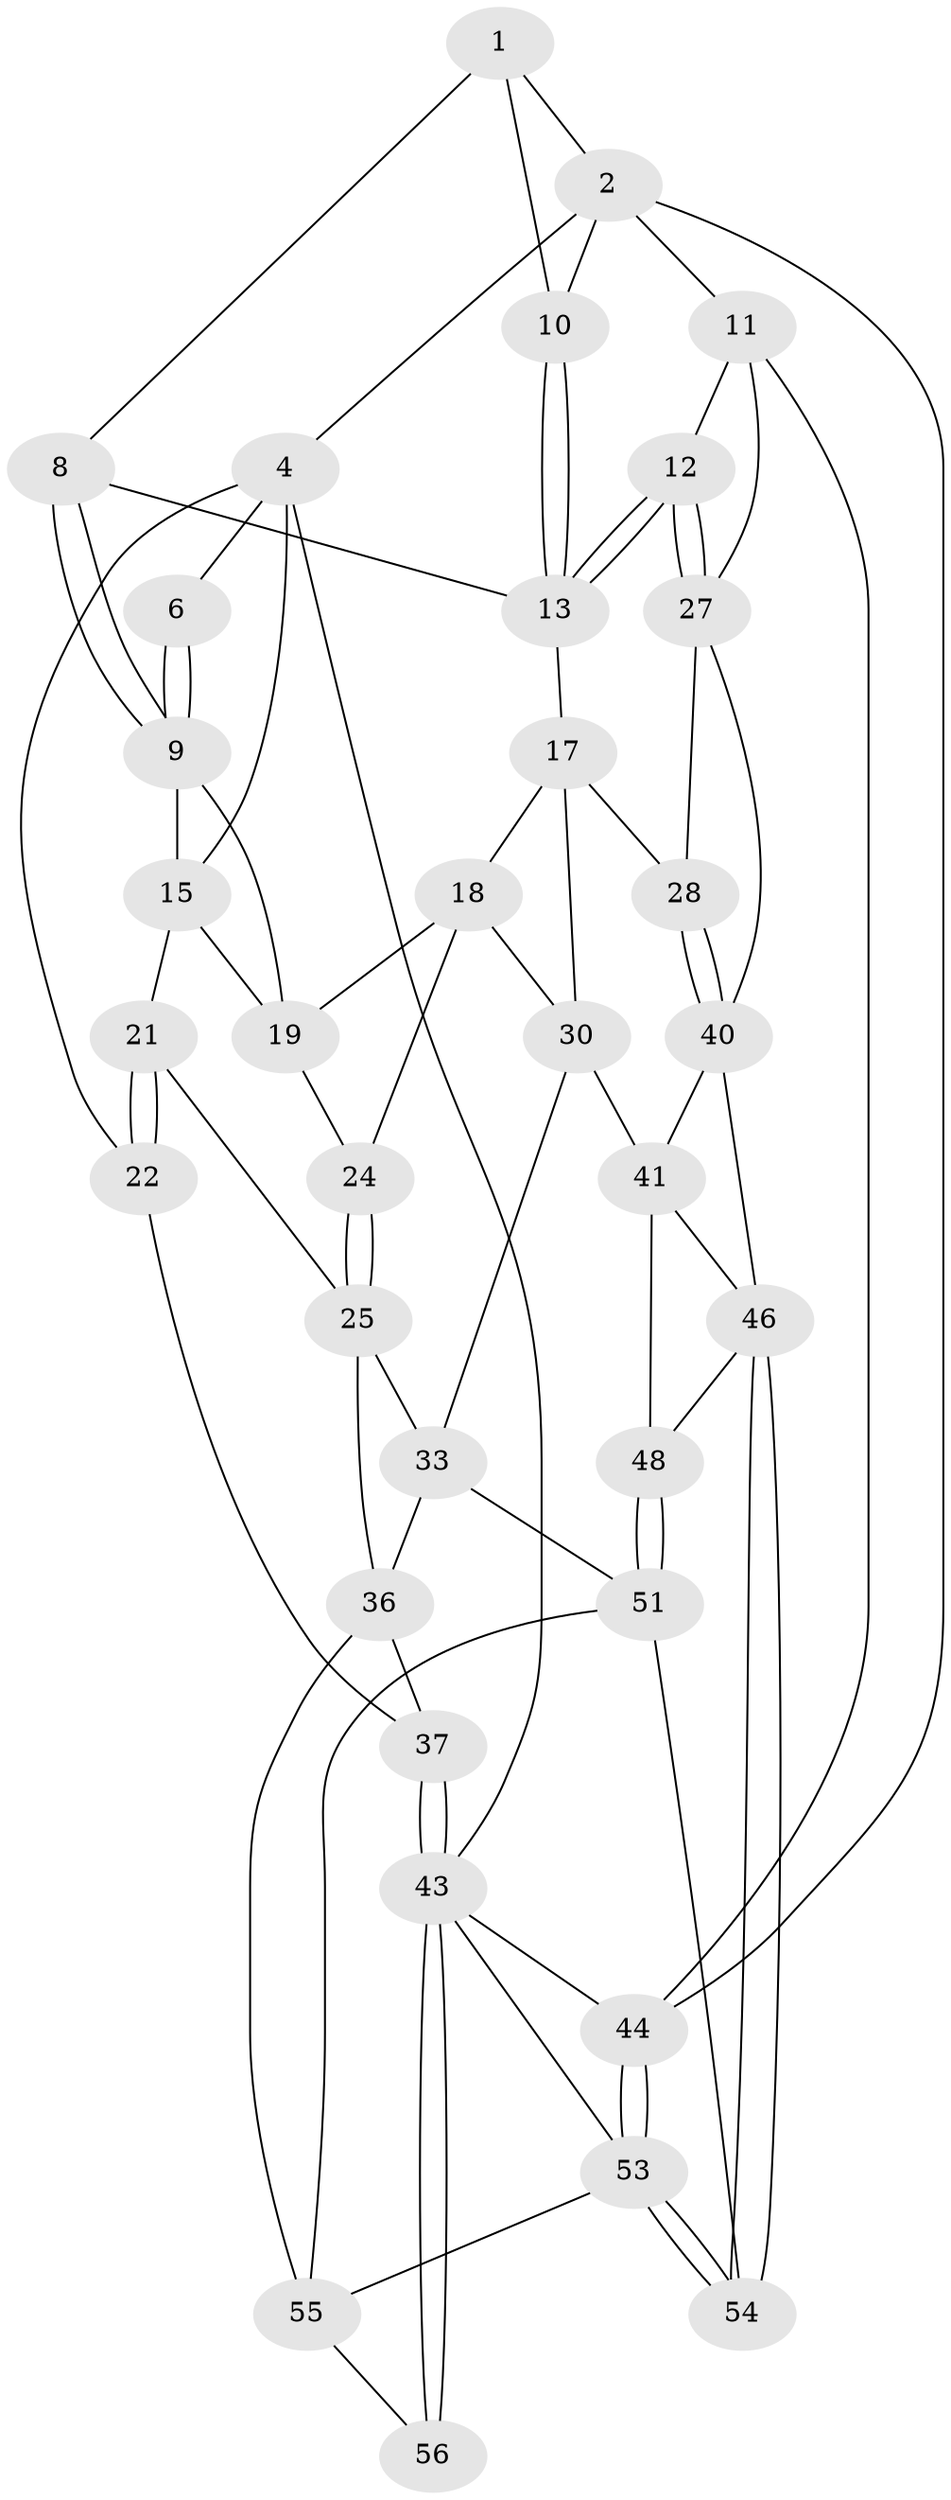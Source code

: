 // original degree distribution, {3: 0.03389830508474576, 4: 0.2542372881355932, 5: 0.5084745762711864, 6: 0.2033898305084746}
// Generated by graph-tools (version 1.1) at 2025/11/02/27/25 16:11:58]
// undirected, 35 vertices, 78 edges
graph export_dot {
graph [start="1"]
  node [color=gray90,style=filled];
  1 [pos="+0.5642252795867764+0",super="+7"];
  2 [pos="+0.8486727711971164+0",super="+3"];
  4 [pos="+0+0",super="+5"];
  6 [pos="+0.4712711553366521+0"];
  8 [pos="+0.6224072000669832+0.13481697878474858"];
  9 [pos="+0.47742856142211043+0.03038165590112054",super="+14"];
  10 [pos="+0.7837431946510955+0"];
  11 [pos="+1+0.17356045426996614",super="+38"];
  12 [pos="+0.7723415249113381+0.23644324615675477"];
  13 [pos="+0.7644782938975732+0.22576607454585326",super="+16"];
  15 [pos="+0.19963349284903165+0.03848783689149426",super="+20"];
  17 [pos="+0.5149679272744219+0.23556126470285843",super="+29"];
  18 [pos="+0.4092078702612555+0.20621601571881557",super="+31"];
  19 [pos="+0.39685112871999106+0.20021079861964",super="+23"];
  21 [pos="+0.17270414694410455+0.16836103041540462",super="+26"];
  22 [pos="+0+0.16919235280151418",super="+35"];
  24 [pos="+0.3069591843117814+0.2993654471404747"];
  25 [pos="+0.28696574682935+0.33949620979745576",super="+34"];
  27 [pos="+0.7113120090673168+0.39936143180899863",super="+39"];
  28 [pos="+0.7112210527496109+0.39944486499762893"];
  30 [pos="+0.4998579525269992+0.4080106805907428",super="+32"];
  33 [pos="+0.37613831410118964+0.5571384226127863",super="+49"];
  36 [pos="+0.022609507524009802+0.586863414880234",super="+50"];
  37 [pos="+0+0.5419442051630801"];
  40 [pos="+0.7085593791990804+0.4240453567659619",super="+45"];
  41 [pos="+0.5868192296530444+0.5610805878101205",super="+42"];
  43 [pos="+0+1",super="+59"];
  44 [pos="+1+1"];
  46 [pos="+0.7761267018685281+0.6552803102876057",super="+47"];
  48 [pos="+0.5263883370400055+0.6589296204843211"];
  51 [pos="+0.5661587773085351+0.8492756519462871",super="+52"];
  53 [pos="+1+1",super="+58"];
  54 [pos="+0.7770901358787641+0.664691143608547"];
  55 [pos="+0.16943888457120518+0.864127289831808",super="+57"];
  56 [pos="+0.16254763182501056+0.8770497694730484"];
  1 -- 2;
  1 -- 8;
  1 -- 10;
  2 -- 10;
  2 -- 11;
  2 -- 4;
  2 -- 44;
  4 -- 22;
  4 -- 43;
  4 -- 6;
  4 -- 15;
  6 -- 9;
  6 -- 9;
  8 -- 9;
  8 -- 9;
  8 -- 13;
  9 -- 19;
  9 -- 15;
  10 -- 13;
  10 -- 13;
  11 -- 12;
  11 -- 44;
  11 -- 27;
  12 -- 13;
  12 -- 13;
  12 -- 27;
  12 -- 27;
  13 -- 17;
  15 -- 19;
  15 -- 21;
  17 -- 18;
  17 -- 28;
  17 -- 30;
  18 -- 19;
  18 -- 24;
  18 -- 30;
  19 -- 24;
  21 -- 22 [weight=2];
  21 -- 22;
  21 -- 25;
  22 -- 37;
  24 -- 25;
  24 -- 25;
  25 -- 36;
  25 -- 33;
  27 -- 28;
  27 -- 40;
  28 -- 40;
  28 -- 40;
  30 -- 33;
  30 -- 41;
  33 -- 51;
  33 -- 36;
  36 -- 37;
  36 -- 55;
  37 -- 43;
  37 -- 43;
  40 -- 41;
  40 -- 46;
  41 -- 48;
  41 -- 46;
  43 -- 56 [weight=2];
  43 -- 56;
  43 -- 44;
  43 -- 53;
  44 -- 53;
  44 -- 53;
  46 -- 54;
  46 -- 54;
  46 -- 48;
  48 -- 51;
  48 -- 51;
  51 -- 54;
  51 -- 55;
  53 -- 54;
  53 -- 54;
  53 -- 55;
  55 -- 56;
}
